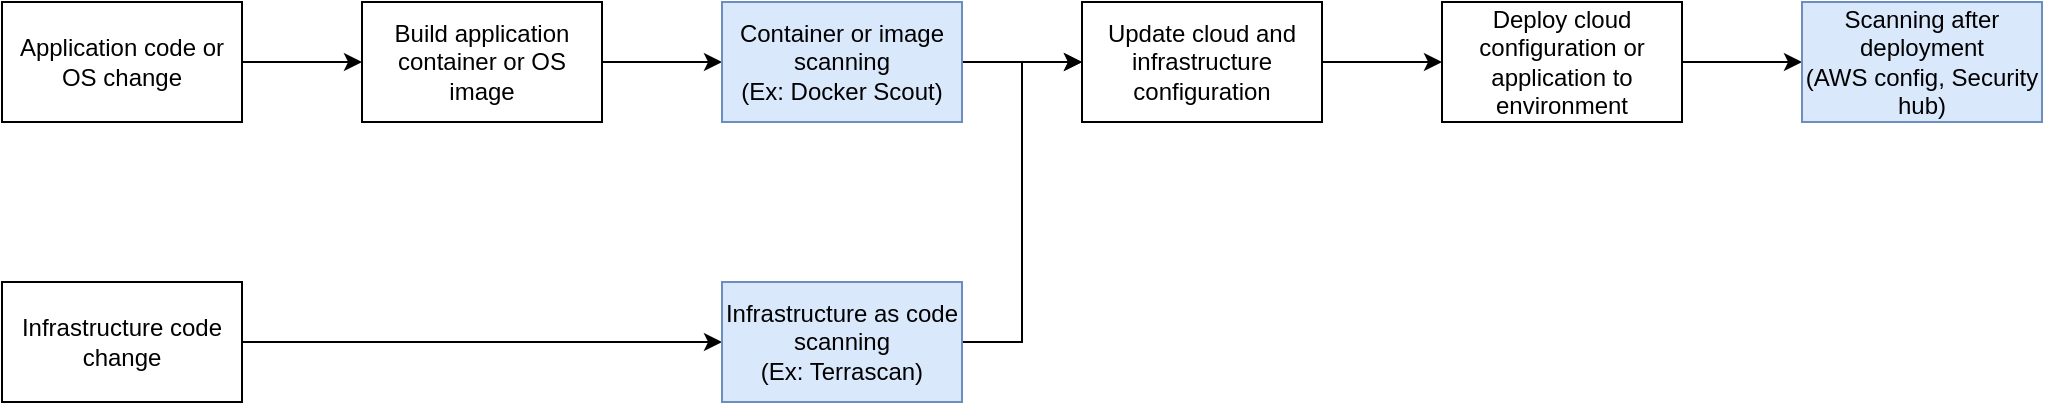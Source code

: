 <mxfile version="24.9.0">
  <diagram name="Page-1" id="NztFEv24zO5EWflmbpse">
    <mxGraphModel dx="1106" dy="575" grid="1" gridSize="10" guides="1" tooltips="1" connect="1" arrows="1" fold="1" page="1" pageScale="1" pageWidth="850" pageHeight="1100" math="0" shadow="0">
      <root>
        <mxCell id="0" />
        <mxCell id="1" parent="0" />
        <mxCell id="PePLRGYw5KcEXR3Q01SN-9" value="" style="edgeStyle=orthogonalEdgeStyle;rounded=0;orthogonalLoop=1;jettySize=auto;html=1;" edge="1" parent="1" source="PePLRGYw5KcEXR3Q01SN-1" target="PePLRGYw5KcEXR3Q01SN-2">
          <mxGeometry relative="1" as="geometry" />
        </mxCell>
        <mxCell id="PePLRGYw5KcEXR3Q01SN-1" value="Application code or OS change" style="rounded=0;whiteSpace=wrap;html=1;" vertex="1" parent="1">
          <mxGeometry x="70" y="120" width="120" height="60" as="geometry" />
        </mxCell>
        <mxCell id="PePLRGYw5KcEXR3Q01SN-10" value="" style="edgeStyle=orthogonalEdgeStyle;rounded=0;orthogonalLoop=1;jettySize=auto;html=1;" edge="1" parent="1" source="PePLRGYw5KcEXR3Q01SN-2" target="PePLRGYw5KcEXR3Q01SN-3">
          <mxGeometry relative="1" as="geometry" />
        </mxCell>
        <mxCell id="PePLRGYw5KcEXR3Q01SN-2" value="Build application container or OS image" style="rounded=0;whiteSpace=wrap;html=1;" vertex="1" parent="1">
          <mxGeometry x="250" y="120" width="120" height="60" as="geometry" />
        </mxCell>
        <mxCell id="PePLRGYw5KcEXR3Q01SN-11" value="" style="edgeStyle=orthogonalEdgeStyle;rounded=0;orthogonalLoop=1;jettySize=auto;html=1;" edge="1" parent="1" source="PePLRGYw5KcEXR3Q01SN-3" target="PePLRGYw5KcEXR3Q01SN-6">
          <mxGeometry relative="1" as="geometry" />
        </mxCell>
        <mxCell id="PePLRGYw5KcEXR3Q01SN-3" value="Container or image scanning&lt;br&gt;(Ex: Docker Scout)" style="rounded=0;whiteSpace=wrap;html=1;fillColor=#dae8fc;strokeColor=#6c8ebf;" vertex="1" parent="1">
          <mxGeometry x="430" y="120" width="120" height="60" as="geometry" />
        </mxCell>
        <mxCell id="PePLRGYw5KcEXR3Q01SN-14" style="edgeStyle=orthogonalEdgeStyle;rounded=0;orthogonalLoop=1;jettySize=auto;html=1;exitX=1;exitY=0.5;exitDx=0;exitDy=0;entryX=0;entryY=0.5;entryDx=0;entryDy=0;" edge="1" parent="1" source="PePLRGYw5KcEXR3Q01SN-4" target="PePLRGYw5KcEXR3Q01SN-5">
          <mxGeometry relative="1" as="geometry" />
        </mxCell>
        <mxCell id="PePLRGYw5KcEXR3Q01SN-4" value="Infrastructure code change" style="rounded=0;whiteSpace=wrap;html=1;" vertex="1" parent="1">
          <mxGeometry x="70" y="260" width="120" height="60" as="geometry" />
        </mxCell>
        <mxCell id="PePLRGYw5KcEXR3Q01SN-15" style="edgeStyle=orthogonalEdgeStyle;rounded=0;orthogonalLoop=1;jettySize=auto;html=1;exitX=1;exitY=0.5;exitDx=0;exitDy=0;entryX=0;entryY=0.5;entryDx=0;entryDy=0;" edge="1" parent="1" source="PePLRGYw5KcEXR3Q01SN-5" target="PePLRGYw5KcEXR3Q01SN-6">
          <mxGeometry relative="1" as="geometry" />
        </mxCell>
        <mxCell id="PePLRGYw5KcEXR3Q01SN-5" value="Infrastructure as code scanning&lt;br&gt;(Ex: Terrascan)" style="rounded=0;whiteSpace=wrap;html=1;fillColor=#dae8fc;strokeColor=#6c8ebf;" vertex="1" parent="1">
          <mxGeometry x="430" y="260" width="120" height="60" as="geometry" />
        </mxCell>
        <mxCell id="PePLRGYw5KcEXR3Q01SN-12" value="" style="edgeStyle=orthogonalEdgeStyle;rounded=0;orthogonalLoop=1;jettySize=auto;html=1;" edge="1" parent="1" source="PePLRGYw5KcEXR3Q01SN-6" target="PePLRGYw5KcEXR3Q01SN-7">
          <mxGeometry relative="1" as="geometry" />
        </mxCell>
        <mxCell id="PePLRGYw5KcEXR3Q01SN-6" value="Update cloud and infrastructure configuration" style="rounded=0;whiteSpace=wrap;html=1;" vertex="1" parent="1">
          <mxGeometry x="610" y="120" width="120" height="60" as="geometry" />
        </mxCell>
        <mxCell id="PePLRGYw5KcEXR3Q01SN-13" value="" style="edgeStyle=orthogonalEdgeStyle;rounded=0;orthogonalLoop=1;jettySize=auto;html=1;" edge="1" parent="1" source="PePLRGYw5KcEXR3Q01SN-7" target="PePLRGYw5KcEXR3Q01SN-8">
          <mxGeometry relative="1" as="geometry" />
        </mxCell>
        <mxCell id="PePLRGYw5KcEXR3Q01SN-7" value="Deploy cloud configuration or application to environment" style="rounded=0;whiteSpace=wrap;html=1;" vertex="1" parent="1">
          <mxGeometry x="790" y="120" width="120" height="60" as="geometry" />
        </mxCell>
        <mxCell id="PePLRGYw5KcEXR3Q01SN-8" value="Scanning after deployment&lt;br&gt;(AWS config, Security hub)" style="rounded=0;whiteSpace=wrap;html=1;fillColor=#dae8fc;strokeColor=#6c8ebf;" vertex="1" parent="1">
          <mxGeometry x="970" y="120" width="120" height="60" as="geometry" />
        </mxCell>
      </root>
    </mxGraphModel>
  </diagram>
</mxfile>
